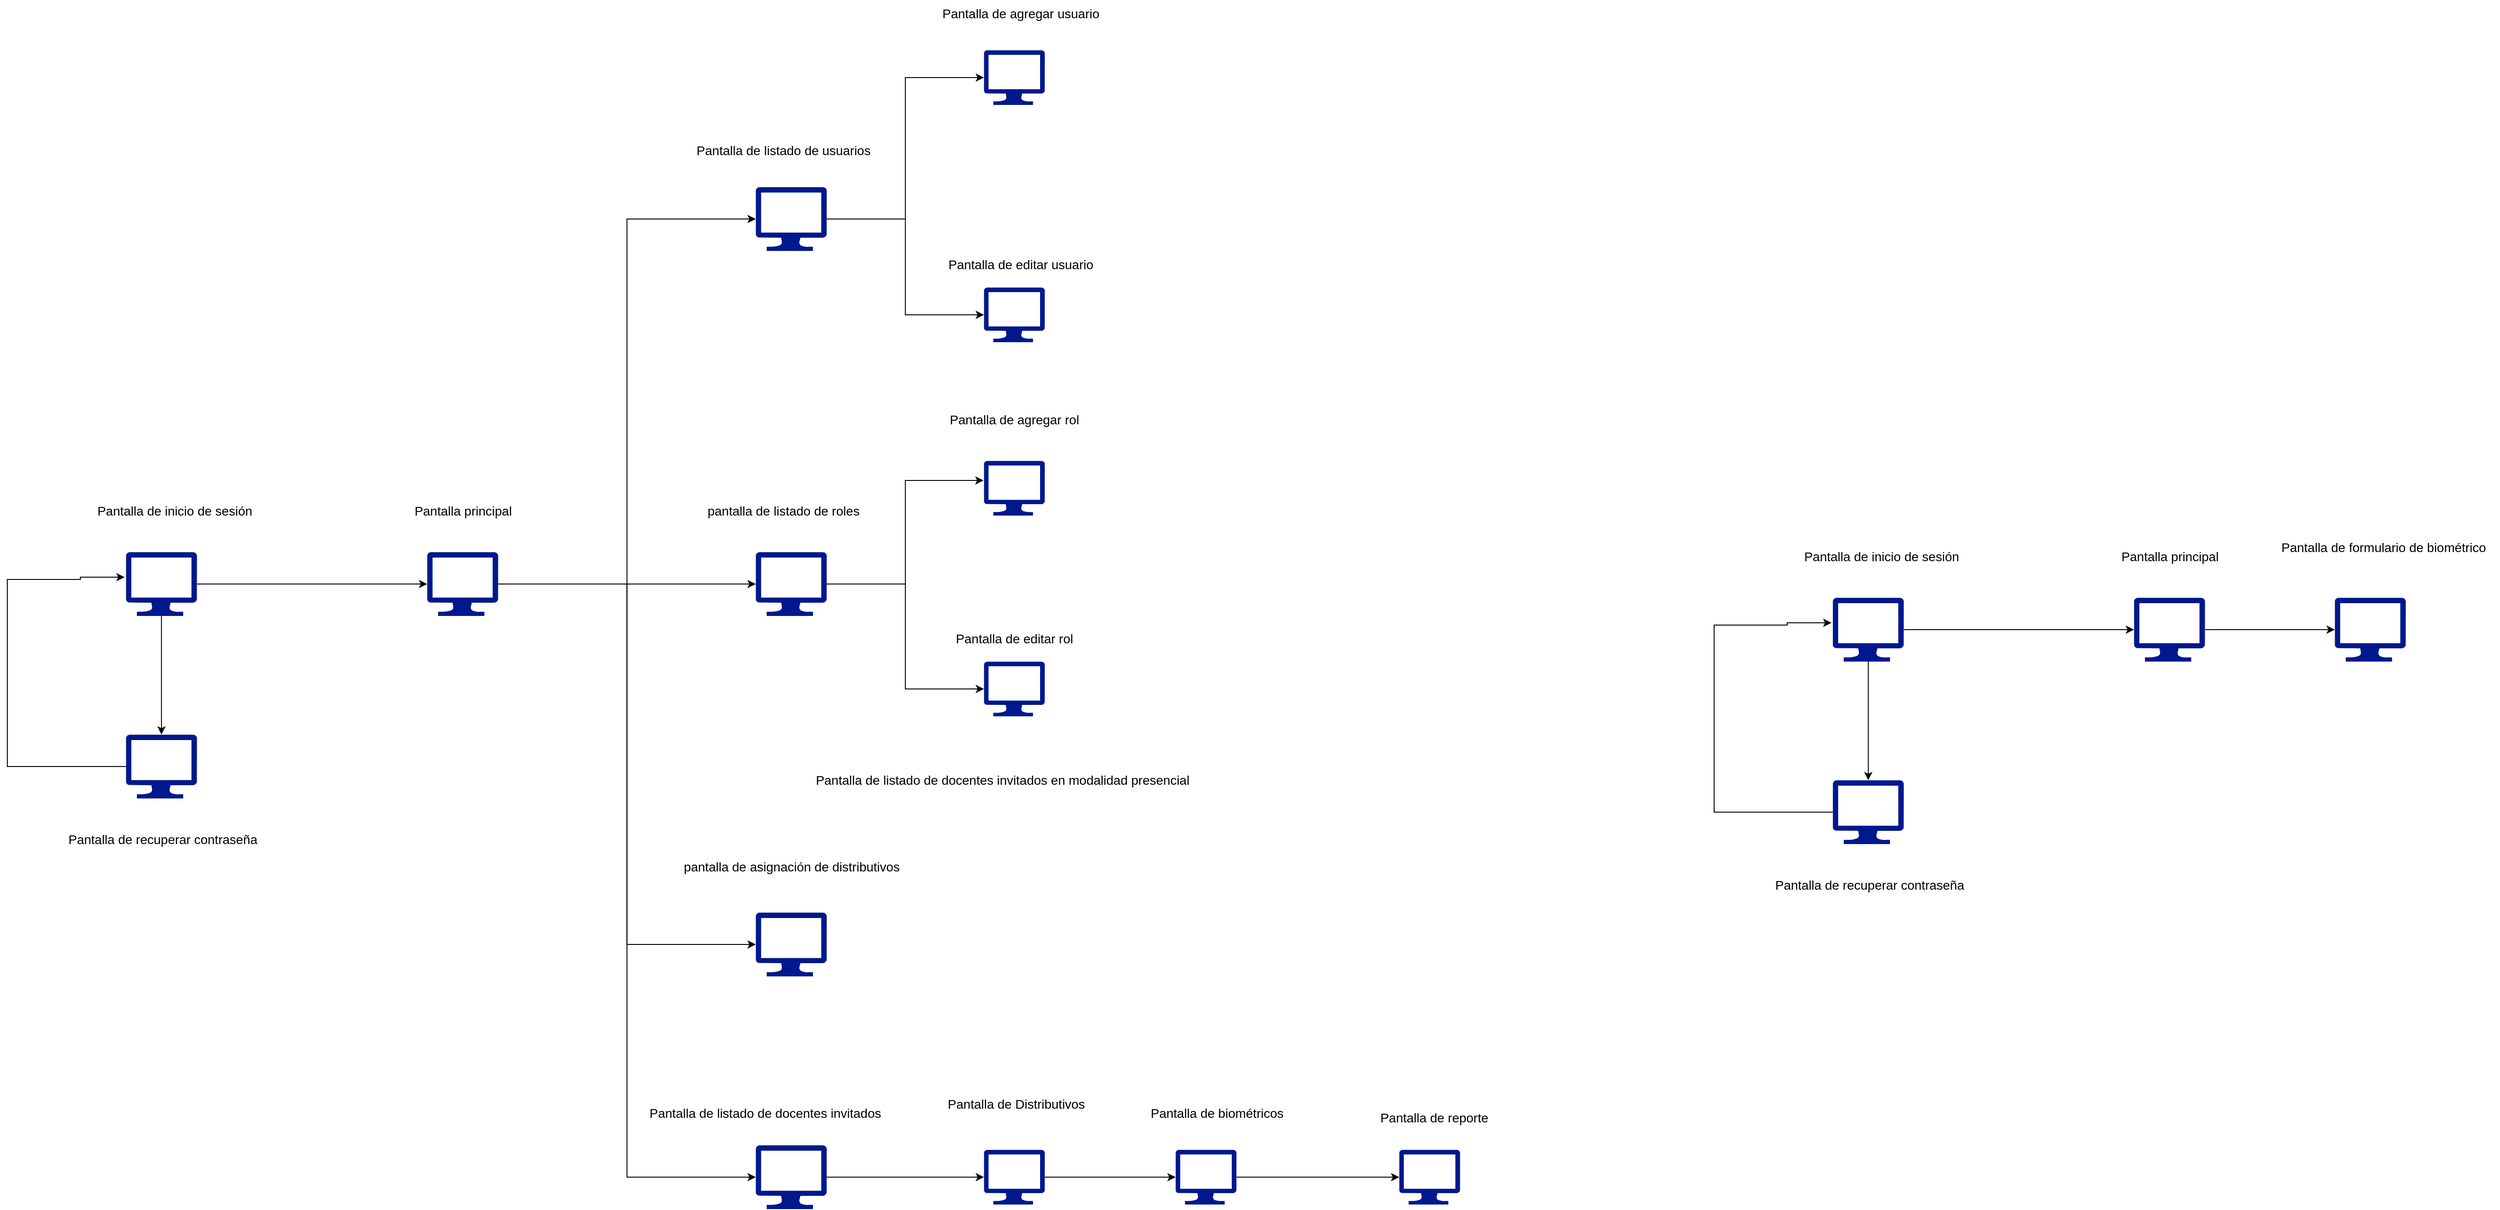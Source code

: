 <mxfile version="20.8.20" type="device"><diagram id="ejAoXiDUvKPnPJeNBFul" name="Página-1"><mxGraphModel dx="2918" dy="2520" grid="1" gridSize="10" guides="1" tooltips="1" connect="1" arrows="1" fold="1" page="1" pageScale="1" pageWidth="827" pageHeight="1169" math="0" shadow="0"><root><mxCell id="0"/><mxCell id="1" parent="0"/><mxCell id="lcs7BTI-vsSm2Z0zF3iR-5" style="edgeStyle=orthogonalEdgeStyle;rounded=0;orthogonalLoop=1;jettySize=auto;html=1;fontSize=14;entryX=0.5;entryY=0;entryDx=0;entryDy=0;entryPerimeter=0;" parent="1" source="lcs7BTI-vsSm2Z0zF3iR-3" target="lcs7BTI-vsSm2Z0zF3iR-6" edge="1"><mxGeometry relative="1" as="geometry"><mxPoint x="211.11" y="330" as="targetPoint"/></mxGeometry></mxCell><mxCell id="lcs7BTI-vsSm2Z0zF3iR-13" style="edgeStyle=orthogonalEdgeStyle;rounded=0;orthogonalLoop=1;jettySize=auto;html=1;entryX=0;entryY=0.5;entryDx=0;entryDy=0;entryPerimeter=0;fontSize=14;" parent="1" source="lcs7BTI-vsSm2Z0zF3iR-3" target="lcs7BTI-vsSm2Z0zF3iR-12" edge="1"><mxGeometry relative="1" as="geometry"/></mxCell><mxCell id="lcs7BTI-vsSm2Z0zF3iR-3" value="" style="sketch=0;aspect=fixed;pointerEvents=1;shadow=0;dashed=0;html=1;strokeColor=none;labelPosition=center;verticalLabelPosition=bottom;verticalAlign=top;align=center;fillColor=#00188D;shape=mxgraph.azure.computer" parent="1" vertex="1"><mxGeometry x="150" y="190" width="77.78" height="70" as="geometry"/></mxCell><mxCell id="lcs7BTI-vsSm2Z0zF3iR-4" value="&lt;font style=&quot;vertical-align: inherit;&quot;&gt;&lt;font style=&quot;vertical-align: inherit;&quot;&gt;&lt;font style=&quot;vertical-align: inherit;&quot;&gt;&lt;font style=&quot;vertical-align: inherit; font-size: 14px;&quot;&gt;Pantalla de inicio de sesión&amp;nbsp;&lt;/font&gt;&lt;/font&gt;&lt;/font&gt;&lt;/font&gt;" style="text;html=1;align=center;verticalAlign=middle;resizable=0;points=[];autosize=1;strokeColor=none;fillColor=none;" parent="1" vertex="1"><mxGeometry x="105" y="130" width="200" height="30" as="geometry"/></mxCell><mxCell id="lcs7BTI-vsSm2Z0zF3iR-32" style="edgeStyle=orthogonalEdgeStyle;rounded=0;orthogonalLoop=1;jettySize=auto;html=1;fontSize=14;entryX=-0.019;entryY=0.393;entryDx=0;entryDy=0;entryPerimeter=0;" parent="1" source="lcs7BTI-vsSm2Z0zF3iR-6" target="lcs7BTI-vsSm2Z0zF3iR-3" edge="1"><mxGeometry relative="1" as="geometry"><mxPoint x="100" y="220" as="targetPoint"/><Array as="points"><mxPoint x="20" y="425"/><mxPoint x="20" y="220"/><mxPoint x="100" y="220"/><mxPoint x="100" y="218"/></Array></mxGeometry></mxCell><mxCell id="lcs7BTI-vsSm2Z0zF3iR-6" value="" style="sketch=0;aspect=fixed;pointerEvents=1;shadow=0;dashed=0;html=1;strokeColor=none;labelPosition=center;verticalLabelPosition=bottom;verticalAlign=top;align=center;fillColor=#00188D;shape=mxgraph.azure.computer" parent="1" vertex="1"><mxGeometry x="150" y="390" width="77.78" height="70" as="geometry"/></mxCell><mxCell id="lcs7BTI-vsSm2Z0zF3iR-7" value="&lt;font style=&quot;vertical-align: inherit;&quot;&gt;&lt;font style=&quot;vertical-align: inherit;&quot;&gt;Pantalla de recuperar contraseña&lt;/font&gt;&lt;/font&gt;" style="text;html=1;align=center;verticalAlign=middle;resizable=0;points=[];autosize=1;strokeColor=none;fillColor=none;fontSize=14;" parent="1" vertex="1"><mxGeometry x="75" y="490" width="230" height="30" as="geometry"/></mxCell><mxCell id="lcs7BTI-vsSm2Z0zF3iR-15" style="edgeStyle=orthogonalEdgeStyle;rounded=0;orthogonalLoop=1;jettySize=auto;html=1;fontSize=14;entryX=0;entryY=0.5;entryDx=0;entryDy=0;entryPerimeter=0;" parent="1" source="lcs7BTI-vsSm2Z0zF3iR-12" target="lcs7BTI-vsSm2Z0zF3iR-16" edge="1"><mxGeometry relative="1" as="geometry"><mxPoint x="750" y="205" as="targetPoint"/></mxGeometry></mxCell><mxCell id="lcs7BTI-vsSm2Z0zF3iR-23" style="edgeStyle=orthogonalEdgeStyle;rounded=0;orthogonalLoop=1;jettySize=auto;html=1;entryX=0;entryY=0.5;entryDx=0;entryDy=0;entryPerimeter=0;fontSize=14;" parent="1" source="lcs7BTI-vsSm2Z0zF3iR-12" target="lcs7BTI-vsSm2Z0zF3iR-17" edge="1"><mxGeometry relative="1" as="geometry"/></mxCell><mxCell id="2NwKqgzp8EnmkbRkX86O-3" style="edgeStyle=orthogonalEdgeStyle;rounded=0;orthogonalLoop=1;jettySize=auto;html=1;entryX=0;entryY=0.5;entryDx=0;entryDy=0;entryPerimeter=0;" edge="1" parent="1" source="lcs7BTI-vsSm2Z0zF3iR-12" target="2NwKqgzp8EnmkbRkX86O-1"><mxGeometry relative="1" as="geometry"/></mxCell><mxCell id="2NwKqgzp8EnmkbRkX86O-4" style="edgeStyle=orthogonalEdgeStyle;rounded=0;orthogonalLoop=1;jettySize=auto;html=1;entryX=0;entryY=0.5;entryDx=0;entryDy=0;entryPerimeter=0;" edge="1" parent="1" source="lcs7BTI-vsSm2Z0zF3iR-12" target="lcs7BTI-vsSm2Z0zF3iR-18"><mxGeometry relative="1" as="geometry"/></mxCell><mxCell id="lcs7BTI-vsSm2Z0zF3iR-12" value="" style="sketch=0;aspect=fixed;pointerEvents=1;shadow=0;dashed=0;html=1;strokeColor=none;labelPosition=center;verticalLabelPosition=bottom;verticalAlign=top;align=center;fillColor=#00188D;shape=mxgraph.azure.computer" parent="1" vertex="1"><mxGeometry x="480" y="190" width="77.78" height="70" as="geometry"/></mxCell><mxCell id="lcs7BTI-vsSm2Z0zF3iR-14" value="&lt;font style=&quot;vertical-align: inherit;&quot;&gt;&lt;font style=&quot;vertical-align: inherit;&quot;&gt;Pantalla principal&lt;/font&gt;&lt;/font&gt;" style="text;html=1;align=center;verticalAlign=middle;resizable=0;points=[];autosize=1;strokeColor=none;fillColor=none;fontSize=14;" parent="1" vertex="1"><mxGeometry x="453.89" y="130" width="130" height="30" as="geometry"/></mxCell><mxCell id="lcs7BTI-vsSm2Z0zF3iR-30" style="edgeStyle=orthogonalEdgeStyle;rounded=0;orthogonalLoop=1;jettySize=auto;html=1;entryX=0;entryY=0.5;entryDx=0;entryDy=0;entryPerimeter=0;fontSize=14;" parent="1" source="lcs7BTI-vsSm2Z0zF3iR-16" target="lcs7BTI-vsSm2Z0zF3iR-28" edge="1"><mxGeometry relative="1" as="geometry"/></mxCell><mxCell id="lcs7BTI-vsSm2Z0zF3iR-31" style="edgeStyle=orthogonalEdgeStyle;rounded=0;orthogonalLoop=1;jettySize=auto;html=1;entryX=0;entryY=0.5;entryDx=0;entryDy=0;entryPerimeter=0;fontSize=14;" parent="1" source="lcs7BTI-vsSm2Z0zF3iR-16" target="lcs7BTI-vsSm2Z0zF3iR-29" edge="1"><mxGeometry relative="1" as="geometry"/></mxCell><mxCell id="lcs7BTI-vsSm2Z0zF3iR-16" value="" style="sketch=0;aspect=fixed;pointerEvents=1;shadow=0;dashed=0;html=1;strokeColor=none;labelPosition=center;verticalLabelPosition=bottom;verticalAlign=top;align=center;fillColor=#00188D;shape=mxgraph.azure.computer" parent="1" vertex="1"><mxGeometry x="840" y="-210" width="77.78" height="70" as="geometry"/></mxCell><mxCell id="lcs7BTI-vsSm2Z0zF3iR-40" style="edgeStyle=orthogonalEdgeStyle;rounded=0;orthogonalLoop=1;jettySize=auto;html=1;entryX=-0.007;entryY=0.359;entryDx=0;entryDy=0;entryPerimeter=0;fontSize=14;" parent="1" source="lcs7BTI-vsSm2Z0zF3iR-17" target="lcs7BTI-vsSm2Z0zF3iR-20" edge="1"><mxGeometry relative="1" as="geometry"/></mxCell><mxCell id="lcs7BTI-vsSm2Z0zF3iR-41" style="edgeStyle=orthogonalEdgeStyle;rounded=0;orthogonalLoop=1;jettySize=auto;html=1;entryX=0;entryY=0.5;entryDx=0;entryDy=0;entryPerimeter=0;fontSize=14;" parent="1" source="lcs7BTI-vsSm2Z0zF3iR-17" target="lcs7BTI-vsSm2Z0zF3iR-21" edge="1"><mxGeometry relative="1" as="geometry"/></mxCell><mxCell id="lcs7BTI-vsSm2Z0zF3iR-17" value="" style="sketch=0;aspect=fixed;pointerEvents=1;shadow=0;dashed=0;html=1;strokeColor=none;labelPosition=center;verticalLabelPosition=bottom;verticalAlign=top;align=center;fillColor=#00188D;shape=mxgraph.azure.computer" parent="1" vertex="1"><mxGeometry x="840" y="190" width="77.78" height="70" as="geometry"/></mxCell><mxCell id="lcs7BTI-vsSm2Z0zF3iR-39" style="edgeStyle=orthogonalEdgeStyle;rounded=0;orthogonalLoop=1;jettySize=auto;html=1;entryX=0;entryY=0.5;entryDx=0;entryDy=0;entryPerimeter=0;fontSize=14;" parent="1" source="lcs7BTI-vsSm2Z0zF3iR-18" target="lcs7BTI-vsSm2Z0zF3iR-34" edge="1"><mxGeometry relative="1" as="geometry"/></mxCell><mxCell id="lcs7BTI-vsSm2Z0zF3iR-18" value="" style="sketch=0;aspect=fixed;pointerEvents=1;shadow=0;dashed=0;html=1;strokeColor=none;labelPosition=center;verticalLabelPosition=bottom;verticalAlign=top;align=center;fillColor=#00188D;shape=mxgraph.azure.computer" parent="1" vertex="1"><mxGeometry x="840" y="840" width="77.78" height="70" as="geometry"/></mxCell><mxCell id="lcs7BTI-vsSm2Z0zF3iR-36" style="edgeStyle=orthogonalEdgeStyle;rounded=0;orthogonalLoop=1;jettySize=auto;html=1;fontSize=14;entryX=0;entryY=0.5;entryDx=0;entryDy=0;entryPerimeter=0;" parent="1" source="lcs7BTI-vsSm2Z0zF3iR-19" target="lcs7BTI-vsSm2Z0zF3iR-37" edge="1"><mxGeometry relative="1" as="geometry"><mxPoint x="1475" y="875" as="targetPoint"/></mxGeometry></mxCell><mxCell id="lcs7BTI-vsSm2Z0zF3iR-19" value="" style="sketch=0;aspect=fixed;pointerEvents=1;shadow=0;dashed=0;html=1;strokeColor=none;labelPosition=center;verticalLabelPosition=bottom;verticalAlign=top;align=center;fillColor=#00188D;shape=mxgraph.azure.computer" parent="1" vertex="1"><mxGeometry x="1300" y="845" width="66.67" height="60" as="geometry"/></mxCell><mxCell id="lcs7BTI-vsSm2Z0zF3iR-20" value="" style="sketch=0;aspect=fixed;pointerEvents=1;shadow=0;dashed=0;html=1;strokeColor=none;labelPosition=center;verticalLabelPosition=bottom;verticalAlign=top;align=center;fillColor=#00188D;shape=mxgraph.azure.computer" parent="1" vertex="1"><mxGeometry x="1090" y="90" width="66.67" height="60" as="geometry"/></mxCell><mxCell id="lcs7BTI-vsSm2Z0zF3iR-21" value="" style="sketch=0;aspect=fixed;pointerEvents=1;shadow=0;dashed=0;html=1;strokeColor=none;labelPosition=center;verticalLabelPosition=bottom;verticalAlign=top;align=center;fillColor=#00188D;shape=mxgraph.azure.computer" parent="1" vertex="1"><mxGeometry x="1090" y="310" width="66.67" height="60" as="geometry"/></mxCell><mxCell id="lcs7BTI-vsSm2Z0zF3iR-28" value="" style="sketch=0;aspect=fixed;pointerEvents=1;shadow=0;dashed=0;html=1;strokeColor=none;labelPosition=center;verticalLabelPosition=bottom;verticalAlign=top;align=center;fillColor=#00188D;shape=mxgraph.azure.computer" parent="1" vertex="1"><mxGeometry x="1090" y="-360" width="66.67" height="60" as="geometry"/></mxCell><mxCell id="lcs7BTI-vsSm2Z0zF3iR-29" value="" style="sketch=0;aspect=fixed;pointerEvents=1;shadow=0;dashed=0;html=1;strokeColor=none;labelPosition=center;verticalLabelPosition=bottom;verticalAlign=top;align=center;fillColor=#00188D;shape=mxgraph.azure.computer" parent="1" vertex="1"><mxGeometry x="1090" y="-100" width="66.67" height="60" as="geometry"/></mxCell><mxCell id="i14WzlOflCEba1MsbQ0g-3" style="edgeStyle=orthogonalEdgeStyle;rounded=0;orthogonalLoop=1;jettySize=auto;html=1;entryX=0;entryY=0.5;entryDx=0;entryDy=0;entryPerimeter=0;" parent="1" source="lcs7BTI-vsSm2Z0zF3iR-34" target="lcs7BTI-vsSm2Z0zF3iR-19" edge="1"><mxGeometry relative="1" as="geometry"/></mxCell><mxCell id="lcs7BTI-vsSm2Z0zF3iR-34" value="" style="sketch=0;aspect=fixed;pointerEvents=1;shadow=0;dashed=0;html=1;strokeColor=none;labelPosition=center;verticalLabelPosition=bottom;verticalAlign=top;align=center;fillColor=#00188D;shape=mxgraph.azure.computer" parent="1" vertex="1"><mxGeometry x="1090.01" y="845" width="66.67" height="60" as="geometry"/></mxCell><mxCell id="lcs7BTI-vsSm2Z0zF3iR-37" value="" style="sketch=0;aspect=fixed;pointerEvents=1;shadow=0;dashed=0;html=1;strokeColor=none;labelPosition=center;verticalLabelPosition=bottom;verticalAlign=top;align=center;fillColor=#00188D;shape=mxgraph.azure.computer" parent="1" vertex="1"><mxGeometry x="1545" y="845" width="66.67" height="60" as="geometry"/></mxCell><mxCell id="lcs7BTI-vsSm2Z0zF3iR-42" value="Pantalla de listado de usuarios" style="text;html=1;align=center;verticalAlign=middle;resizable=0;points=[];autosize=1;strokeColor=none;fillColor=none;fontSize=14;" parent="1" vertex="1"><mxGeometry x="765" y="-265" width="210" height="30" as="geometry"/></mxCell><mxCell id="lcs7BTI-vsSm2Z0zF3iR-43" value="Pantalla de agregar usuario" style="text;html=1;align=center;verticalAlign=middle;resizable=0;points=[];autosize=1;strokeColor=none;fillColor=none;fontSize=14;" parent="1" vertex="1"><mxGeometry x="1030" y="-415" width="200" height="30" as="geometry"/></mxCell><mxCell id="lcs7BTI-vsSm2Z0zF3iR-44" value="Pantalla de editar usuario" style="text;html=1;align=center;verticalAlign=middle;resizable=0;points=[];autosize=1;strokeColor=none;fillColor=none;fontSize=14;" parent="1" vertex="1"><mxGeometry x="1040" y="-140" width="180" height="30" as="geometry"/></mxCell><mxCell id="lcs7BTI-vsSm2Z0zF3iR-45" value="Pantalla de agregar rol" style="text;html=1;align=center;verticalAlign=middle;resizable=0;points=[];autosize=1;strokeColor=none;fillColor=none;fontSize=14;" parent="1" vertex="1"><mxGeometry x="1038.34" y="30" width="170" height="30" as="geometry"/></mxCell><mxCell id="lcs7BTI-vsSm2Z0zF3iR-46" value="Pantalla de editar rol" style="text;html=1;align=center;verticalAlign=middle;resizable=0;points=[];autosize=1;strokeColor=none;fillColor=none;fontSize=14;" parent="1" vertex="1"><mxGeometry x="1048.34" y="270" width="150" height="30" as="geometry"/></mxCell><mxCell id="lcs7BTI-vsSm2Z0zF3iR-47" value="pantalla de listado de roles" style="text;html=1;align=center;verticalAlign=middle;resizable=0;points=[];autosize=1;strokeColor=none;fillColor=none;fontSize=14;" parent="1" vertex="1"><mxGeometry x="775" y="130" width="190" height="30" as="geometry"/></mxCell><mxCell id="lcs7BTI-vsSm2Z0zF3iR-48" value="Pantalla de listado de docentes invitados" style="text;html=1;align=center;verticalAlign=middle;resizable=0;points=[];autosize=1;strokeColor=none;fillColor=none;fontSize=14;" parent="1" vertex="1"><mxGeometry x="710" y="790" width="280" height="30" as="geometry"/></mxCell><mxCell id="lcs7BTI-vsSm2Z0zF3iR-49" value="Pantalla de listado de docentes invitados en modalidad presencial" style="text;html=1;align=center;verticalAlign=middle;resizable=0;points=[];autosize=1;strokeColor=none;fillColor=none;fontSize=14;" parent="1" vertex="1"><mxGeometry x="895" y="425" width="430" height="30" as="geometry"/></mxCell><mxCell id="lcs7BTI-vsSm2Z0zF3iR-51" value="Pantalla de reporte" style="text;html=1;align=center;verticalAlign=middle;resizable=0;points=[];autosize=1;strokeColor=none;fillColor=none;fontSize=14;" parent="1" vertex="1"><mxGeometry x="1513.34" y="795" width="140" height="30" as="geometry"/></mxCell><mxCell id="lcs7BTI-vsSm2Z0zF3iR-52" value="Pantalla de biométricos" style="text;html=1;align=center;verticalAlign=middle;resizable=0;points=[];autosize=1;strokeColor=none;fillColor=none;fontSize=14;" parent="1" vertex="1"><mxGeometry x="1260" y="790" width="170" height="30" as="geometry"/></mxCell><mxCell id="lcs7BTI-vsSm2Z0zF3iR-54" style="edgeStyle=orthogonalEdgeStyle;rounded=0;orthogonalLoop=1;jettySize=auto;html=1;fontSize=14;entryX=0.5;entryY=0;entryDx=0;entryDy=0;entryPerimeter=0;" parent="1" source="lcs7BTI-vsSm2Z0zF3iR-56" target="lcs7BTI-vsSm2Z0zF3iR-59" edge="1"><mxGeometry relative="1" as="geometry"><mxPoint x="2081.11" y="380" as="targetPoint"/></mxGeometry></mxCell><mxCell id="lcs7BTI-vsSm2Z0zF3iR-55" style="edgeStyle=orthogonalEdgeStyle;rounded=0;orthogonalLoop=1;jettySize=auto;html=1;entryX=0;entryY=0.5;entryDx=0;entryDy=0;entryPerimeter=0;fontSize=14;" parent="1" source="lcs7BTI-vsSm2Z0zF3iR-56" target="lcs7BTI-vsSm2Z0zF3iR-61" edge="1"><mxGeometry relative="1" as="geometry"/></mxCell><mxCell id="lcs7BTI-vsSm2Z0zF3iR-56" value="" style="sketch=0;aspect=fixed;pointerEvents=1;shadow=0;dashed=0;html=1;strokeColor=none;labelPosition=center;verticalLabelPosition=bottom;verticalAlign=top;align=center;fillColor=#00188D;shape=mxgraph.azure.computer" parent="1" vertex="1"><mxGeometry x="2020" y="240" width="77.78" height="70" as="geometry"/></mxCell><mxCell id="lcs7BTI-vsSm2Z0zF3iR-57" value="&lt;font style=&quot;vertical-align: inherit;&quot;&gt;&lt;font style=&quot;vertical-align: inherit;&quot;&gt;&lt;font style=&quot;vertical-align: inherit;&quot;&gt;&lt;font style=&quot;vertical-align: inherit; font-size: 14px;&quot;&gt;Pantalla de inicio de sesión&amp;nbsp;&lt;/font&gt;&lt;/font&gt;&lt;/font&gt;&lt;/font&gt;" style="text;html=1;align=center;verticalAlign=middle;resizable=0;points=[];autosize=1;strokeColor=none;fillColor=none;" parent="1" vertex="1"><mxGeometry x="1975" y="180" width="200" height="30" as="geometry"/></mxCell><mxCell id="lcs7BTI-vsSm2Z0zF3iR-58" style="edgeStyle=orthogonalEdgeStyle;rounded=0;orthogonalLoop=1;jettySize=auto;html=1;fontSize=14;entryX=-0.019;entryY=0.393;entryDx=0;entryDy=0;entryPerimeter=0;" parent="1" source="lcs7BTI-vsSm2Z0zF3iR-59" target="lcs7BTI-vsSm2Z0zF3iR-56" edge="1"><mxGeometry relative="1" as="geometry"><mxPoint x="1970" y="270" as="targetPoint"/><Array as="points"><mxPoint x="1890" y="475"/><mxPoint x="1890" y="270"/><mxPoint x="1970" y="270"/><mxPoint x="1970" y="268"/></Array></mxGeometry></mxCell><mxCell id="lcs7BTI-vsSm2Z0zF3iR-59" value="" style="sketch=0;aspect=fixed;pointerEvents=1;shadow=0;dashed=0;html=1;strokeColor=none;labelPosition=center;verticalLabelPosition=bottom;verticalAlign=top;align=center;fillColor=#00188D;shape=mxgraph.azure.computer" parent="1" vertex="1"><mxGeometry x="2020" y="440" width="77.78" height="70" as="geometry"/></mxCell><mxCell id="lcs7BTI-vsSm2Z0zF3iR-60" value="&lt;font style=&quot;vertical-align: inherit;&quot;&gt;&lt;font style=&quot;vertical-align: inherit;&quot;&gt;Pantalla de recuperar contraseña&lt;/font&gt;&lt;/font&gt;" style="text;html=1;align=center;verticalAlign=middle;resizable=0;points=[];autosize=1;strokeColor=none;fillColor=none;fontSize=14;" parent="1" vertex="1"><mxGeometry x="1945" y="540" width="230" height="30" as="geometry"/></mxCell><mxCell id="lcs7BTI-vsSm2Z0zF3iR-63" style="edgeStyle=orthogonalEdgeStyle;rounded=0;orthogonalLoop=1;jettySize=auto;html=1;fontSize=14;entryX=0;entryY=0.5;entryDx=0;entryDy=0;entryPerimeter=0;" parent="1" source="lcs7BTI-vsSm2Z0zF3iR-61" target="lcs7BTI-vsSm2Z0zF3iR-67" edge="1"><mxGeometry relative="1" as="geometry"><mxPoint x="2540" y="275" as="targetPoint"/></mxGeometry></mxCell><mxCell id="lcs7BTI-vsSm2Z0zF3iR-61" value="" style="sketch=0;aspect=fixed;pointerEvents=1;shadow=0;dashed=0;html=1;strokeColor=none;labelPosition=center;verticalLabelPosition=bottom;verticalAlign=top;align=center;fillColor=#00188D;shape=mxgraph.azure.computer" parent="1" vertex="1"><mxGeometry x="2350" y="240" width="77.78" height="70" as="geometry"/></mxCell><mxCell id="lcs7BTI-vsSm2Z0zF3iR-62" value="&lt;font style=&quot;vertical-align: inherit;&quot;&gt;&lt;font style=&quot;vertical-align: inherit;&quot;&gt;Pantalla principal&lt;/font&gt;&lt;/font&gt;" style="text;html=1;align=center;verticalAlign=middle;resizable=0;points=[];autosize=1;strokeColor=none;fillColor=none;fontSize=14;" parent="1" vertex="1"><mxGeometry x="2323.89" y="180" width="130" height="30" as="geometry"/></mxCell><mxCell id="lcs7BTI-vsSm2Z0zF3iR-67" value="" style="sketch=0;aspect=fixed;pointerEvents=1;shadow=0;dashed=0;html=1;strokeColor=none;labelPosition=center;verticalLabelPosition=bottom;verticalAlign=top;align=center;fillColor=#00188D;shape=mxgraph.azure.computer" parent="1" vertex="1"><mxGeometry x="2570" y="240" width="77.78" height="70" as="geometry"/></mxCell><mxCell id="lcs7BTI-vsSm2Z0zF3iR-68" value="Pantalla de formulario de biométrico&amp;nbsp;" style="text;html=1;align=center;verticalAlign=middle;resizable=0;points=[];autosize=1;strokeColor=none;fillColor=none;fontSize=14;" parent="1" vertex="1"><mxGeometry x="2500" y="170" width="250" height="30" as="geometry"/></mxCell><mxCell id="MOu4i1VE-G-P6b4nb8Np-1" value="Pantalla de Distributivos" style="text;html=1;align=center;verticalAlign=middle;resizable=0;points=[];autosize=1;strokeColor=none;fillColor=none;fontSize=14;" parent="1" vertex="1"><mxGeometry x="1040" y="780" width="170" height="30" as="geometry"/></mxCell><mxCell id="2NwKqgzp8EnmkbRkX86O-1" value="" style="sketch=0;aspect=fixed;pointerEvents=1;shadow=0;dashed=0;html=1;strokeColor=none;labelPosition=center;verticalLabelPosition=bottom;verticalAlign=top;align=center;fillColor=#00188D;shape=mxgraph.azure.computer" vertex="1" parent="1"><mxGeometry x="840" y="585" width="77.78" height="70" as="geometry"/></mxCell><mxCell id="2NwKqgzp8EnmkbRkX86O-2" value="pantalla de asignación de distributivos" style="text;html=1;align=center;verticalAlign=middle;resizable=0;points=[];autosize=1;strokeColor=none;fillColor=none;fontSize=14;" vertex="1" parent="1"><mxGeometry x="748.89" y="520" width="260" height="30" as="geometry"/></mxCell></root></mxGraphModel></diagram></mxfile>